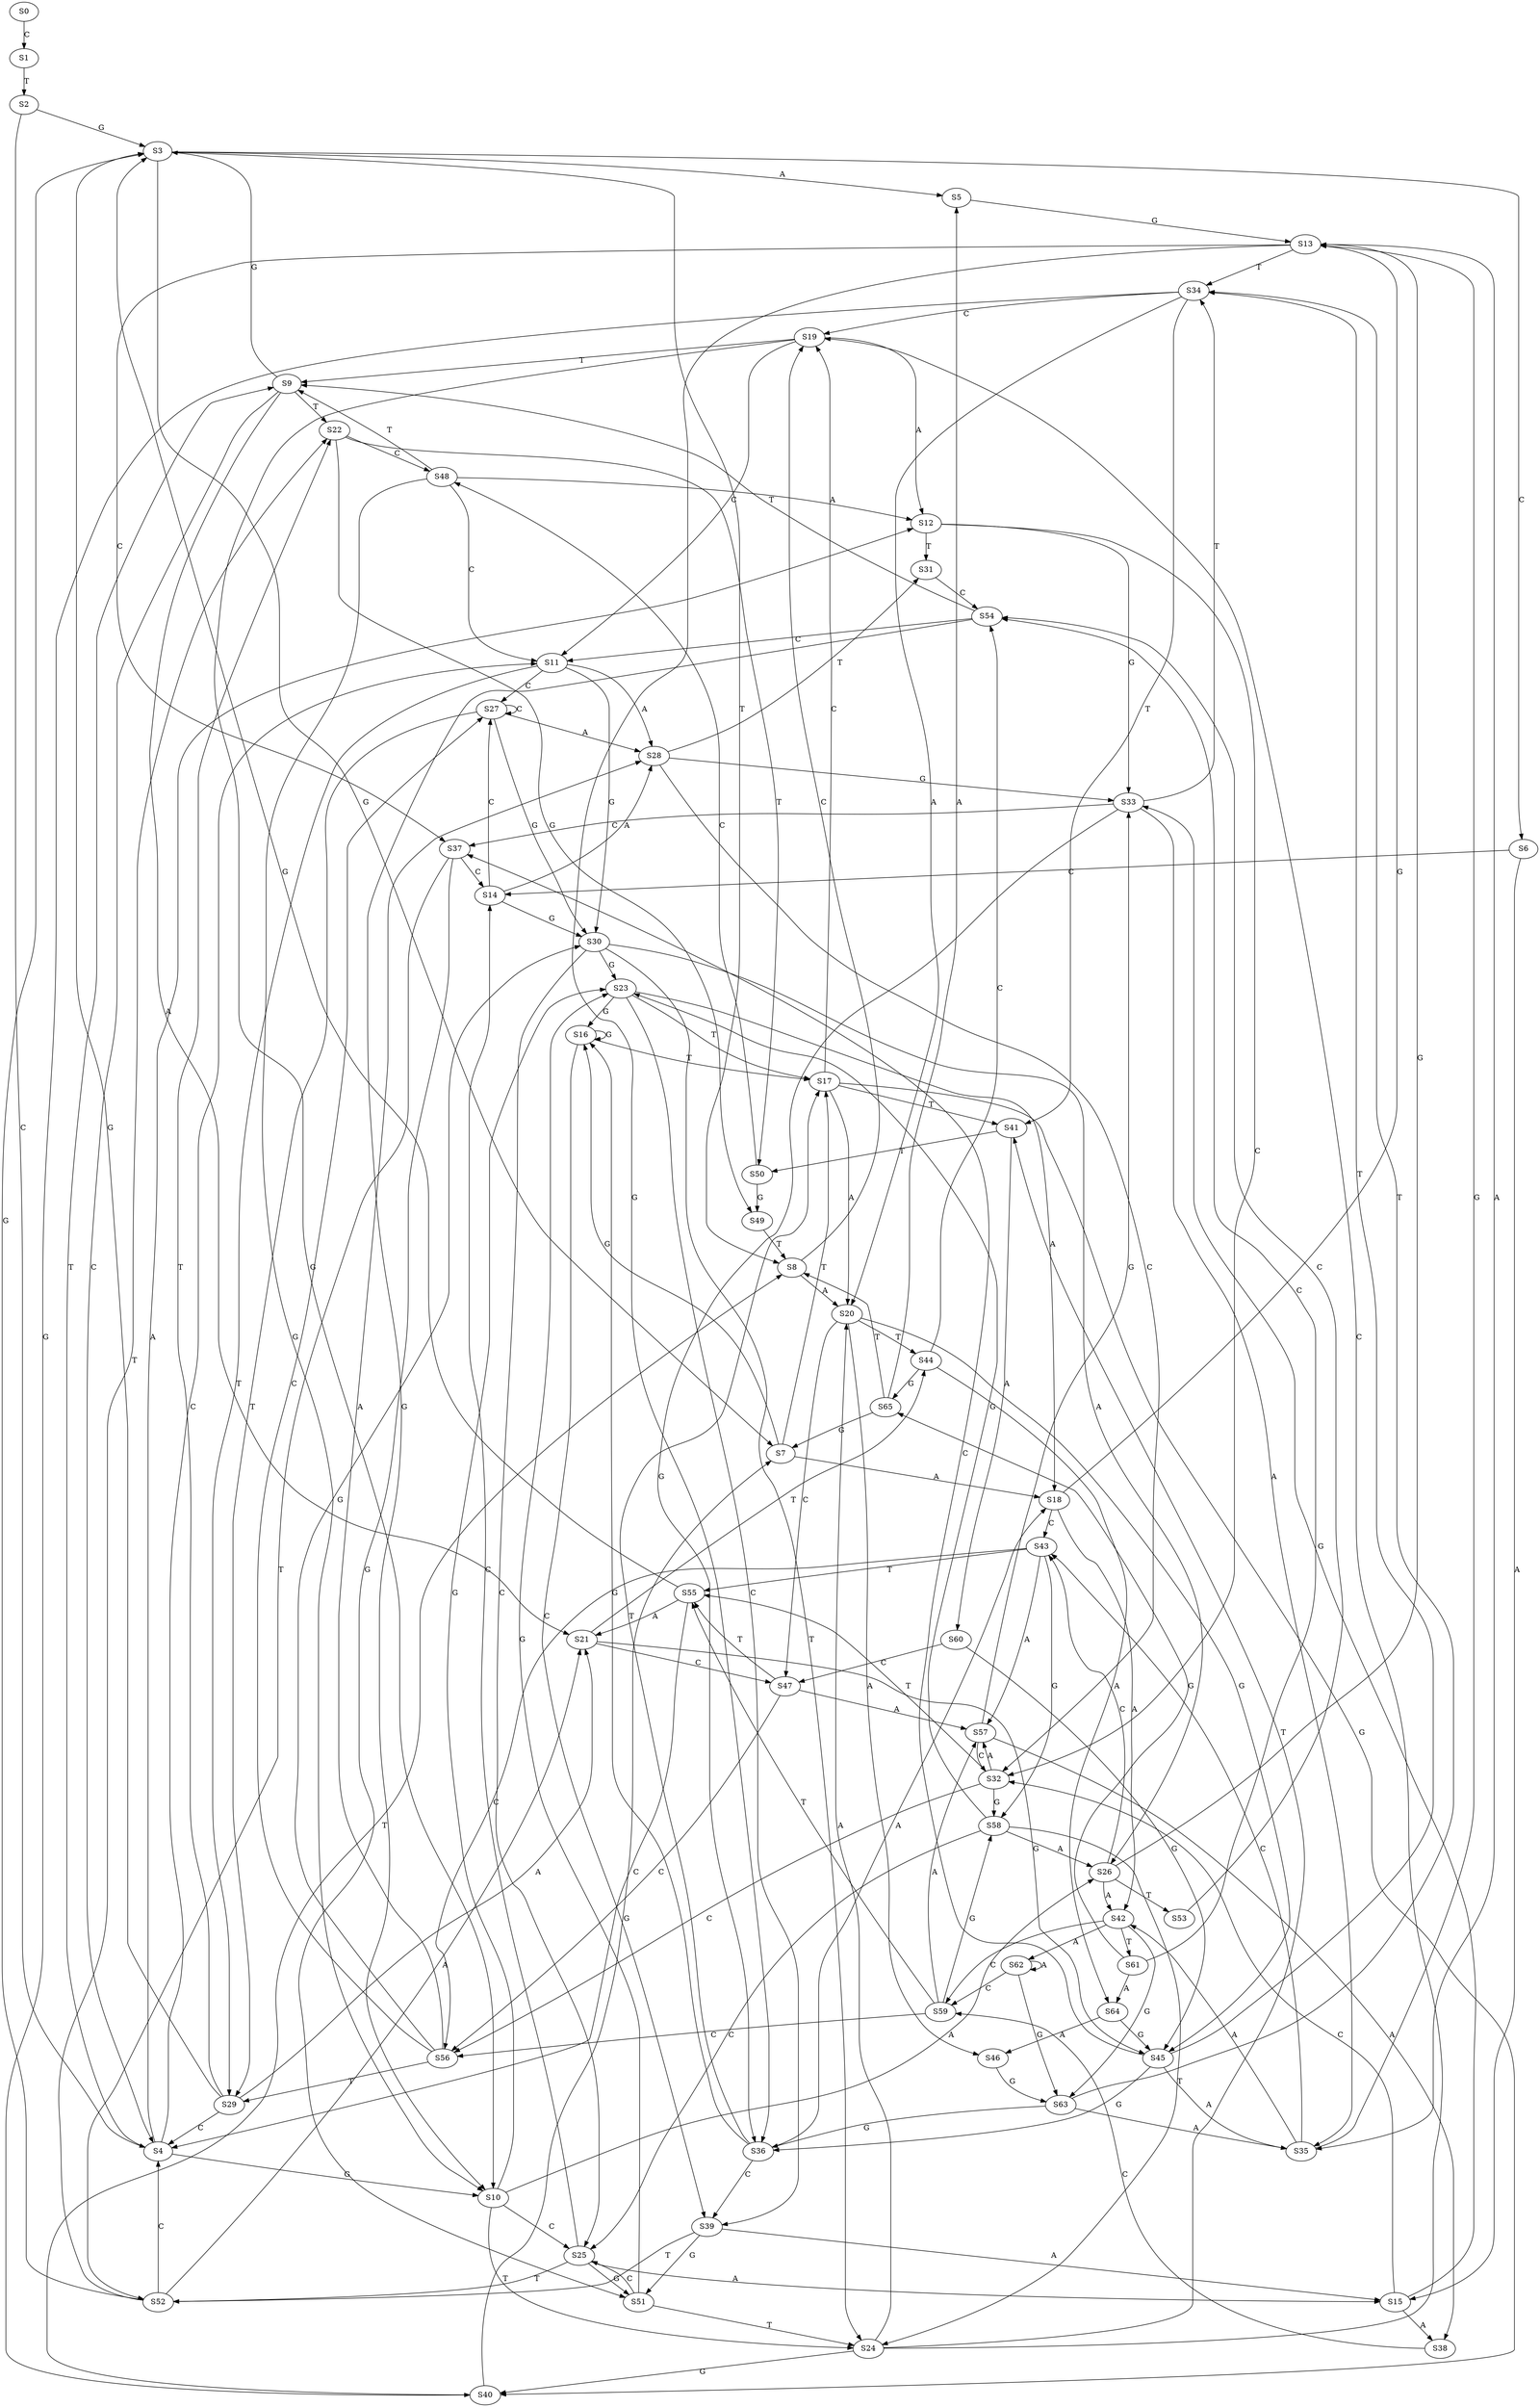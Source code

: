 strict digraph  {
	S0 -> S1 [ label = C ];
	S1 -> S2 [ label = T ];
	S2 -> S3 [ label = G ];
	S2 -> S4 [ label = C ];
	S3 -> S5 [ label = A ];
	S3 -> S6 [ label = C ];
	S3 -> S7 [ label = G ];
	S3 -> S8 [ label = T ];
	S4 -> S9 [ label = T ];
	S4 -> S10 [ label = G ];
	S4 -> S11 [ label = C ];
	S4 -> S12 [ label = A ];
	S5 -> S13 [ label = G ];
	S6 -> S14 [ label = C ];
	S6 -> S15 [ label = A ];
	S7 -> S16 [ label = G ];
	S7 -> S17 [ label = T ];
	S7 -> S18 [ label = A ];
	S8 -> S19 [ label = C ];
	S8 -> S20 [ label = A ];
	S9 -> S3 [ label = G ];
	S9 -> S4 [ label = C ];
	S9 -> S21 [ label = A ];
	S9 -> S22 [ label = T ];
	S10 -> S23 [ label = G ];
	S10 -> S24 [ label = T ];
	S10 -> S25 [ label = C ];
	S10 -> S26 [ label = A ];
	S11 -> S27 [ label = C ];
	S11 -> S28 [ label = A ];
	S11 -> S29 [ label = T ];
	S11 -> S30 [ label = G ];
	S12 -> S31 [ label = T ];
	S12 -> S32 [ label = C ];
	S12 -> S33 [ label = G ];
	S13 -> S34 [ label = T ];
	S13 -> S35 [ label = A ];
	S13 -> S36 [ label = G ];
	S13 -> S37 [ label = C ];
	S14 -> S30 [ label = G ];
	S14 -> S28 [ label = A ];
	S14 -> S27 [ label = C ];
	S15 -> S33 [ label = G ];
	S15 -> S38 [ label = A ];
	S15 -> S32 [ label = C ];
	S16 -> S17 [ label = T ];
	S16 -> S39 [ label = C ];
	S16 -> S16 [ label = G ];
	S17 -> S20 [ label = A ];
	S17 -> S19 [ label = C ];
	S17 -> S40 [ label = G ];
	S17 -> S41 [ label = T ];
	S18 -> S42 [ label = A ];
	S18 -> S43 [ label = C ];
	S18 -> S13 [ label = G ];
	S19 -> S9 [ label = T ];
	S19 -> S10 [ label = G ];
	S19 -> S12 [ label = A ];
	S19 -> S11 [ label = C ];
	S20 -> S44 [ label = T ];
	S20 -> S45 [ label = G ];
	S20 -> S46 [ label = A ];
	S20 -> S47 [ label = C ];
	S21 -> S45 [ label = G ];
	S21 -> S44 [ label = T ];
	S21 -> S47 [ label = C ];
	S22 -> S48 [ label = C ];
	S22 -> S49 [ label = G ];
	S22 -> S50 [ label = T ];
	S23 -> S18 [ label = A ];
	S23 -> S16 [ label = G ];
	S23 -> S39 [ label = C ];
	S23 -> S17 [ label = T ];
	S24 -> S19 [ label = C ];
	S24 -> S20 [ label = A ];
	S24 -> S40 [ label = G ];
	S24 -> S41 [ label = T ];
	S25 -> S51 [ label = G ];
	S25 -> S52 [ label = T ];
	S25 -> S14 [ label = C ];
	S25 -> S15 [ label = A ];
	S26 -> S42 [ label = A ];
	S26 -> S43 [ label = C ];
	S26 -> S13 [ label = G ];
	S26 -> S53 [ label = T ];
	S27 -> S30 [ label = G ];
	S27 -> S27 [ label = C ];
	S27 -> S28 [ label = A ];
	S27 -> S29 [ label = T ];
	S28 -> S33 [ label = G ];
	S28 -> S31 [ label = T ];
	S28 -> S32 [ label = C ];
	S29 -> S21 [ label = A ];
	S29 -> S3 [ label = G ];
	S29 -> S4 [ label = C ];
	S29 -> S22 [ label = T ];
	S30 -> S26 [ label = A ];
	S30 -> S23 [ label = G ];
	S30 -> S24 [ label = T ];
	S30 -> S25 [ label = C ];
	S31 -> S54 [ label = C ];
	S32 -> S55 [ label = T ];
	S32 -> S56 [ label = C ];
	S32 -> S57 [ label = A ];
	S32 -> S58 [ label = G ];
	S33 -> S36 [ label = G ];
	S33 -> S34 [ label = T ];
	S33 -> S35 [ label = A ];
	S33 -> S37 [ label = C ];
	S34 -> S20 [ label = A ];
	S34 -> S19 [ label = C ];
	S34 -> S40 [ label = G ];
	S34 -> S41 [ label = T ];
	S35 -> S42 [ label = A ];
	S35 -> S43 [ label = C ];
	S35 -> S13 [ label = G ];
	S36 -> S18 [ label = A ];
	S36 -> S16 [ label = G ];
	S36 -> S17 [ label = T ];
	S36 -> S39 [ label = C ];
	S37 -> S14 [ label = C ];
	S37 -> S52 [ label = T ];
	S37 -> S51 [ label = G ];
	S38 -> S59 [ label = C ];
	S39 -> S52 [ label = T ];
	S39 -> S51 [ label = G ];
	S39 -> S15 [ label = A ];
	S40 -> S8 [ label = T ];
	S40 -> S7 [ label = G ];
	S41 -> S60 [ label = A ];
	S41 -> S50 [ label = T ];
	S42 -> S61 [ label = T ];
	S42 -> S59 [ label = C ];
	S42 -> S62 [ label = A ];
	S42 -> S63 [ label = G ];
	S43 -> S55 [ label = T ];
	S43 -> S58 [ label = G ];
	S43 -> S56 [ label = C ];
	S43 -> S57 [ label = A ];
	S44 -> S54 [ label = C ];
	S44 -> S64 [ label = A ];
	S44 -> S65 [ label = G ];
	S45 -> S34 [ label = T ];
	S45 -> S35 [ label = A ];
	S45 -> S37 [ label = C ];
	S45 -> S36 [ label = G ];
	S46 -> S63 [ label = G ];
	S47 -> S56 [ label = C ];
	S47 -> S55 [ label = T ];
	S47 -> S57 [ label = A ];
	S48 -> S12 [ label = A ];
	S48 -> S9 [ label = T ];
	S48 -> S11 [ label = C ];
	S48 -> S10 [ label = G ];
	S49 -> S8 [ label = T ];
	S50 -> S49 [ label = G ];
	S50 -> S48 [ label = C ];
	S51 -> S23 [ label = G ];
	S51 -> S25 [ label = C ];
	S51 -> S24 [ label = T ];
	S52 -> S21 [ label = A ];
	S52 -> S4 [ label = C ];
	S52 -> S22 [ label = T ];
	S52 -> S3 [ label = G ];
	S53 -> S54 [ label = C ];
	S54 -> S11 [ label = C ];
	S54 -> S10 [ label = G ];
	S54 -> S9 [ label = T ];
	S55 -> S21 [ label = A ];
	S55 -> S4 [ label = C ];
	S55 -> S3 [ label = G ];
	S56 -> S27 [ label = C ];
	S56 -> S28 [ label = A ];
	S56 -> S29 [ label = T ];
	S56 -> S30 [ label = G ];
	S57 -> S33 [ label = G ];
	S57 -> S32 [ label = C ];
	S57 -> S38 [ label = A ];
	S58 -> S23 [ label = G ];
	S58 -> S26 [ label = A ];
	S58 -> S25 [ label = C ];
	S58 -> S24 [ label = T ];
	S59 -> S57 [ label = A ];
	S59 -> S56 [ label = C ];
	S59 -> S58 [ label = G ];
	S59 -> S55 [ label = T ];
	S60 -> S47 [ label = C ];
	S60 -> S45 [ label = G ];
	S61 -> S64 [ label = A ];
	S61 -> S54 [ label = C ];
	S61 -> S65 [ label = G ];
	S62 -> S63 [ label = G ];
	S62 -> S59 [ label = C ];
	S62 -> S62 [ label = A ];
	S63 -> S34 [ label = T ];
	S63 -> S35 [ label = A ];
	S63 -> S36 [ label = G ];
	S64 -> S45 [ label = G ];
	S64 -> S46 [ label = A ];
	S65 -> S7 [ label = G ];
	S65 -> S5 [ label = A ];
	S65 -> S8 [ label = T ];
}
